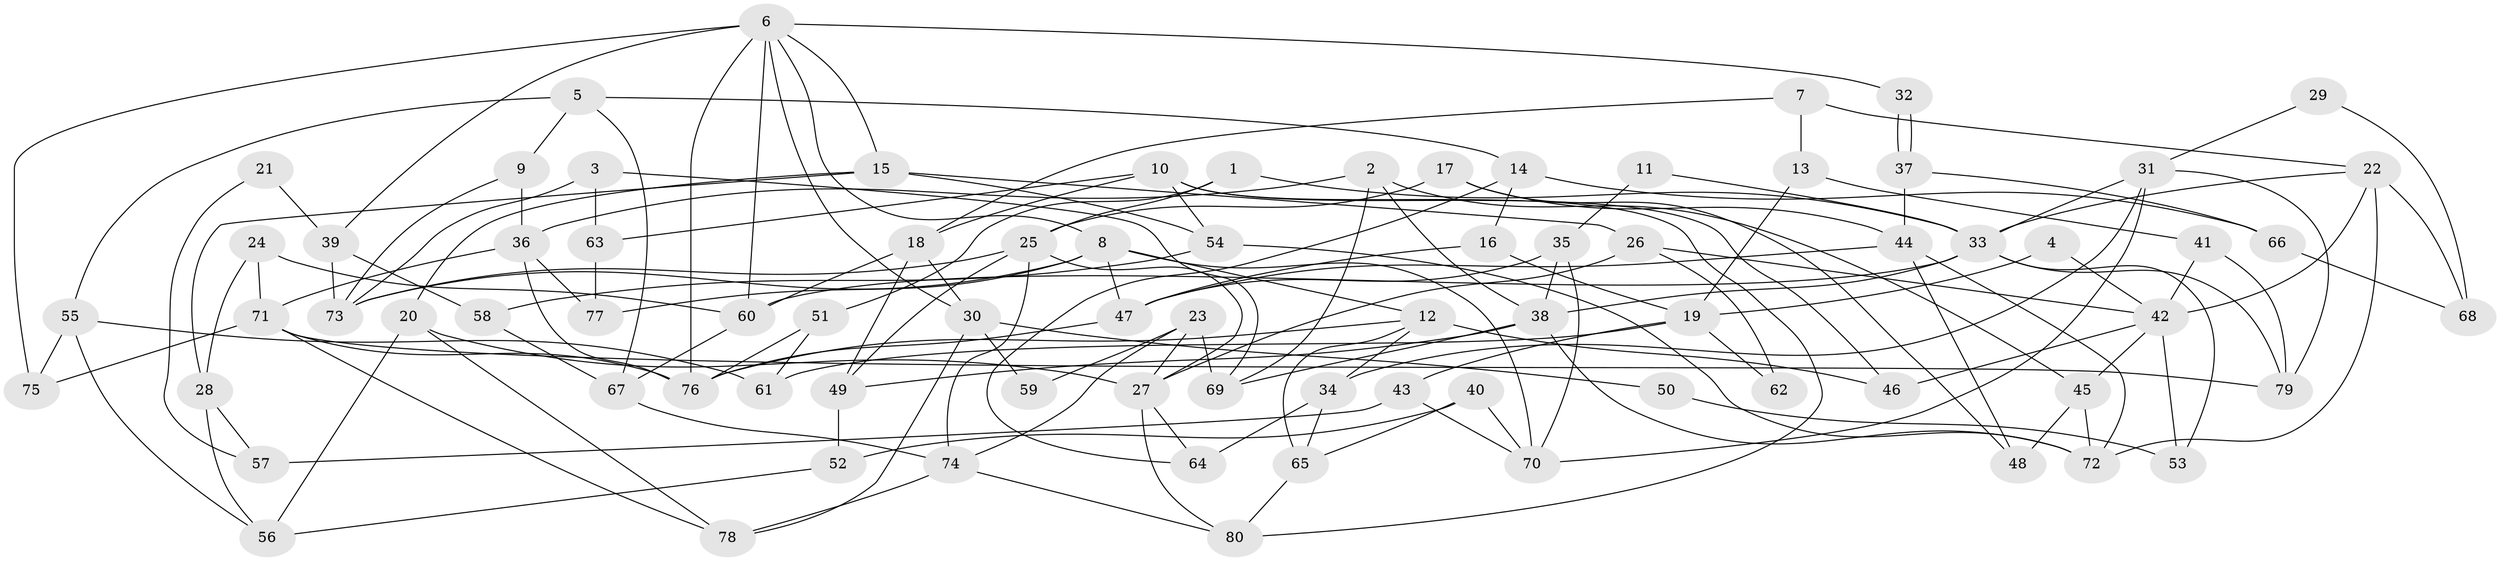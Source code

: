 // coarse degree distribution, {3: 0.2857142857142857, 6: 0.10714285714285714, 11: 0.017857142857142856, 7: 0.14285714285714285, 5: 0.17857142857142858, 2: 0.07142857142857142, 4: 0.14285714285714285, 8: 0.03571428571428571, 9: 0.017857142857142856}
// Generated by graph-tools (version 1.1) at 2025/23/03/03/25 07:23:57]
// undirected, 80 vertices, 160 edges
graph export_dot {
graph [start="1"]
  node [color=gray90,style=filled];
  1;
  2;
  3;
  4;
  5;
  6;
  7;
  8;
  9;
  10;
  11;
  12;
  13;
  14;
  15;
  16;
  17;
  18;
  19;
  20;
  21;
  22;
  23;
  24;
  25;
  26;
  27;
  28;
  29;
  30;
  31;
  32;
  33;
  34;
  35;
  36;
  37;
  38;
  39;
  40;
  41;
  42;
  43;
  44;
  45;
  46;
  47;
  48;
  49;
  50;
  51;
  52;
  53;
  54;
  55;
  56;
  57;
  58;
  59;
  60;
  61;
  62;
  63;
  64;
  65;
  66;
  67;
  68;
  69;
  70;
  71;
  72;
  73;
  74;
  75;
  76;
  77;
  78;
  79;
  80;
  1 -- 25;
  1 -- 33;
  1 -- 51;
  2 -- 69;
  2 -- 36;
  2 -- 38;
  2 -- 45;
  3 -- 69;
  3 -- 73;
  3 -- 63;
  4 -- 19;
  4 -- 42;
  5 -- 67;
  5 -- 9;
  5 -- 14;
  5 -- 55;
  6 -- 75;
  6 -- 60;
  6 -- 8;
  6 -- 15;
  6 -- 30;
  6 -- 32;
  6 -- 39;
  6 -- 76;
  7 -- 22;
  7 -- 18;
  7 -- 13;
  8 -- 70;
  8 -- 12;
  8 -- 47;
  8 -- 73;
  8 -- 77;
  9 -- 36;
  9 -- 73;
  10 -- 46;
  10 -- 80;
  10 -- 18;
  10 -- 54;
  10 -- 63;
  11 -- 35;
  11 -- 33;
  12 -- 65;
  12 -- 34;
  12 -- 46;
  12 -- 76;
  13 -- 41;
  13 -- 19;
  14 -- 16;
  14 -- 64;
  14 -- 66;
  15 -- 20;
  15 -- 26;
  15 -- 28;
  15 -- 54;
  16 -- 19;
  16 -- 47;
  17 -- 25;
  17 -- 48;
  17 -- 44;
  18 -- 49;
  18 -- 30;
  18 -- 60;
  19 -- 61;
  19 -- 43;
  19 -- 62;
  20 -- 27;
  20 -- 78;
  20 -- 56;
  21 -- 57;
  21 -- 39;
  22 -- 72;
  22 -- 42;
  22 -- 33;
  22 -- 68;
  23 -- 74;
  23 -- 27;
  23 -- 59;
  23 -- 69;
  24 -- 71;
  24 -- 60;
  24 -- 28;
  25 -- 73;
  25 -- 74;
  25 -- 27;
  25 -- 49;
  26 -- 27;
  26 -- 42;
  26 -- 62;
  27 -- 64;
  27 -- 80;
  28 -- 56;
  28 -- 57;
  29 -- 31;
  29 -- 68;
  30 -- 50;
  30 -- 59;
  30 -- 78;
  31 -- 33;
  31 -- 79;
  31 -- 34;
  31 -- 70;
  32 -- 37;
  32 -- 37;
  33 -- 38;
  33 -- 53;
  33 -- 60;
  33 -- 79;
  34 -- 64;
  34 -- 65;
  35 -- 38;
  35 -- 47;
  35 -- 70;
  36 -- 76;
  36 -- 77;
  36 -- 71;
  37 -- 44;
  37 -- 66;
  38 -- 72;
  38 -- 49;
  38 -- 69;
  39 -- 58;
  39 -- 73;
  40 -- 70;
  40 -- 52;
  40 -- 65;
  41 -- 42;
  41 -- 79;
  42 -- 45;
  42 -- 46;
  42 -- 53;
  43 -- 70;
  43 -- 57;
  44 -- 47;
  44 -- 48;
  44 -- 72;
  45 -- 72;
  45 -- 48;
  47 -- 76;
  49 -- 52;
  50 -- 53;
  51 -- 76;
  51 -- 61;
  52 -- 56;
  54 -- 58;
  54 -- 72;
  55 -- 56;
  55 -- 61;
  55 -- 75;
  58 -- 67;
  60 -- 67;
  63 -- 77;
  65 -- 80;
  66 -- 68;
  67 -- 74;
  71 -- 76;
  71 -- 75;
  71 -- 78;
  71 -- 79;
  74 -- 80;
  74 -- 78;
}
